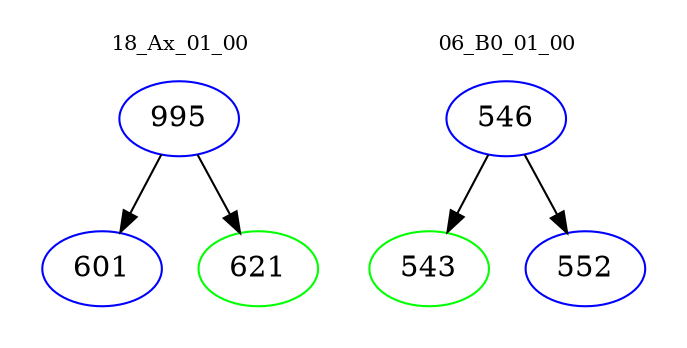 digraph{
subgraph cluster_0 {
color = white
label = "18_Ax_01_00";
fontsize=10;
T0_995 [label="995", color="blue"]
T0_995 -> T0_601 [color="black"]
T0_601 [label="601", color="blue"]
T0_995 -> T0_621 [color="black"]
T0_621 [label="621", color="green"]
}
subgraph cluster_1 {
color = white
label = "06_B0_01_00";
fontsize=10;
T1_546 [label="546", color="blue"]
T1_546 -> T1_543 [color="black"]
T1_543 [label="543", color="green"]
T1_546 -> T1_552 [color="black"]
T1_552 [label="552", color="blue"]
}
}

